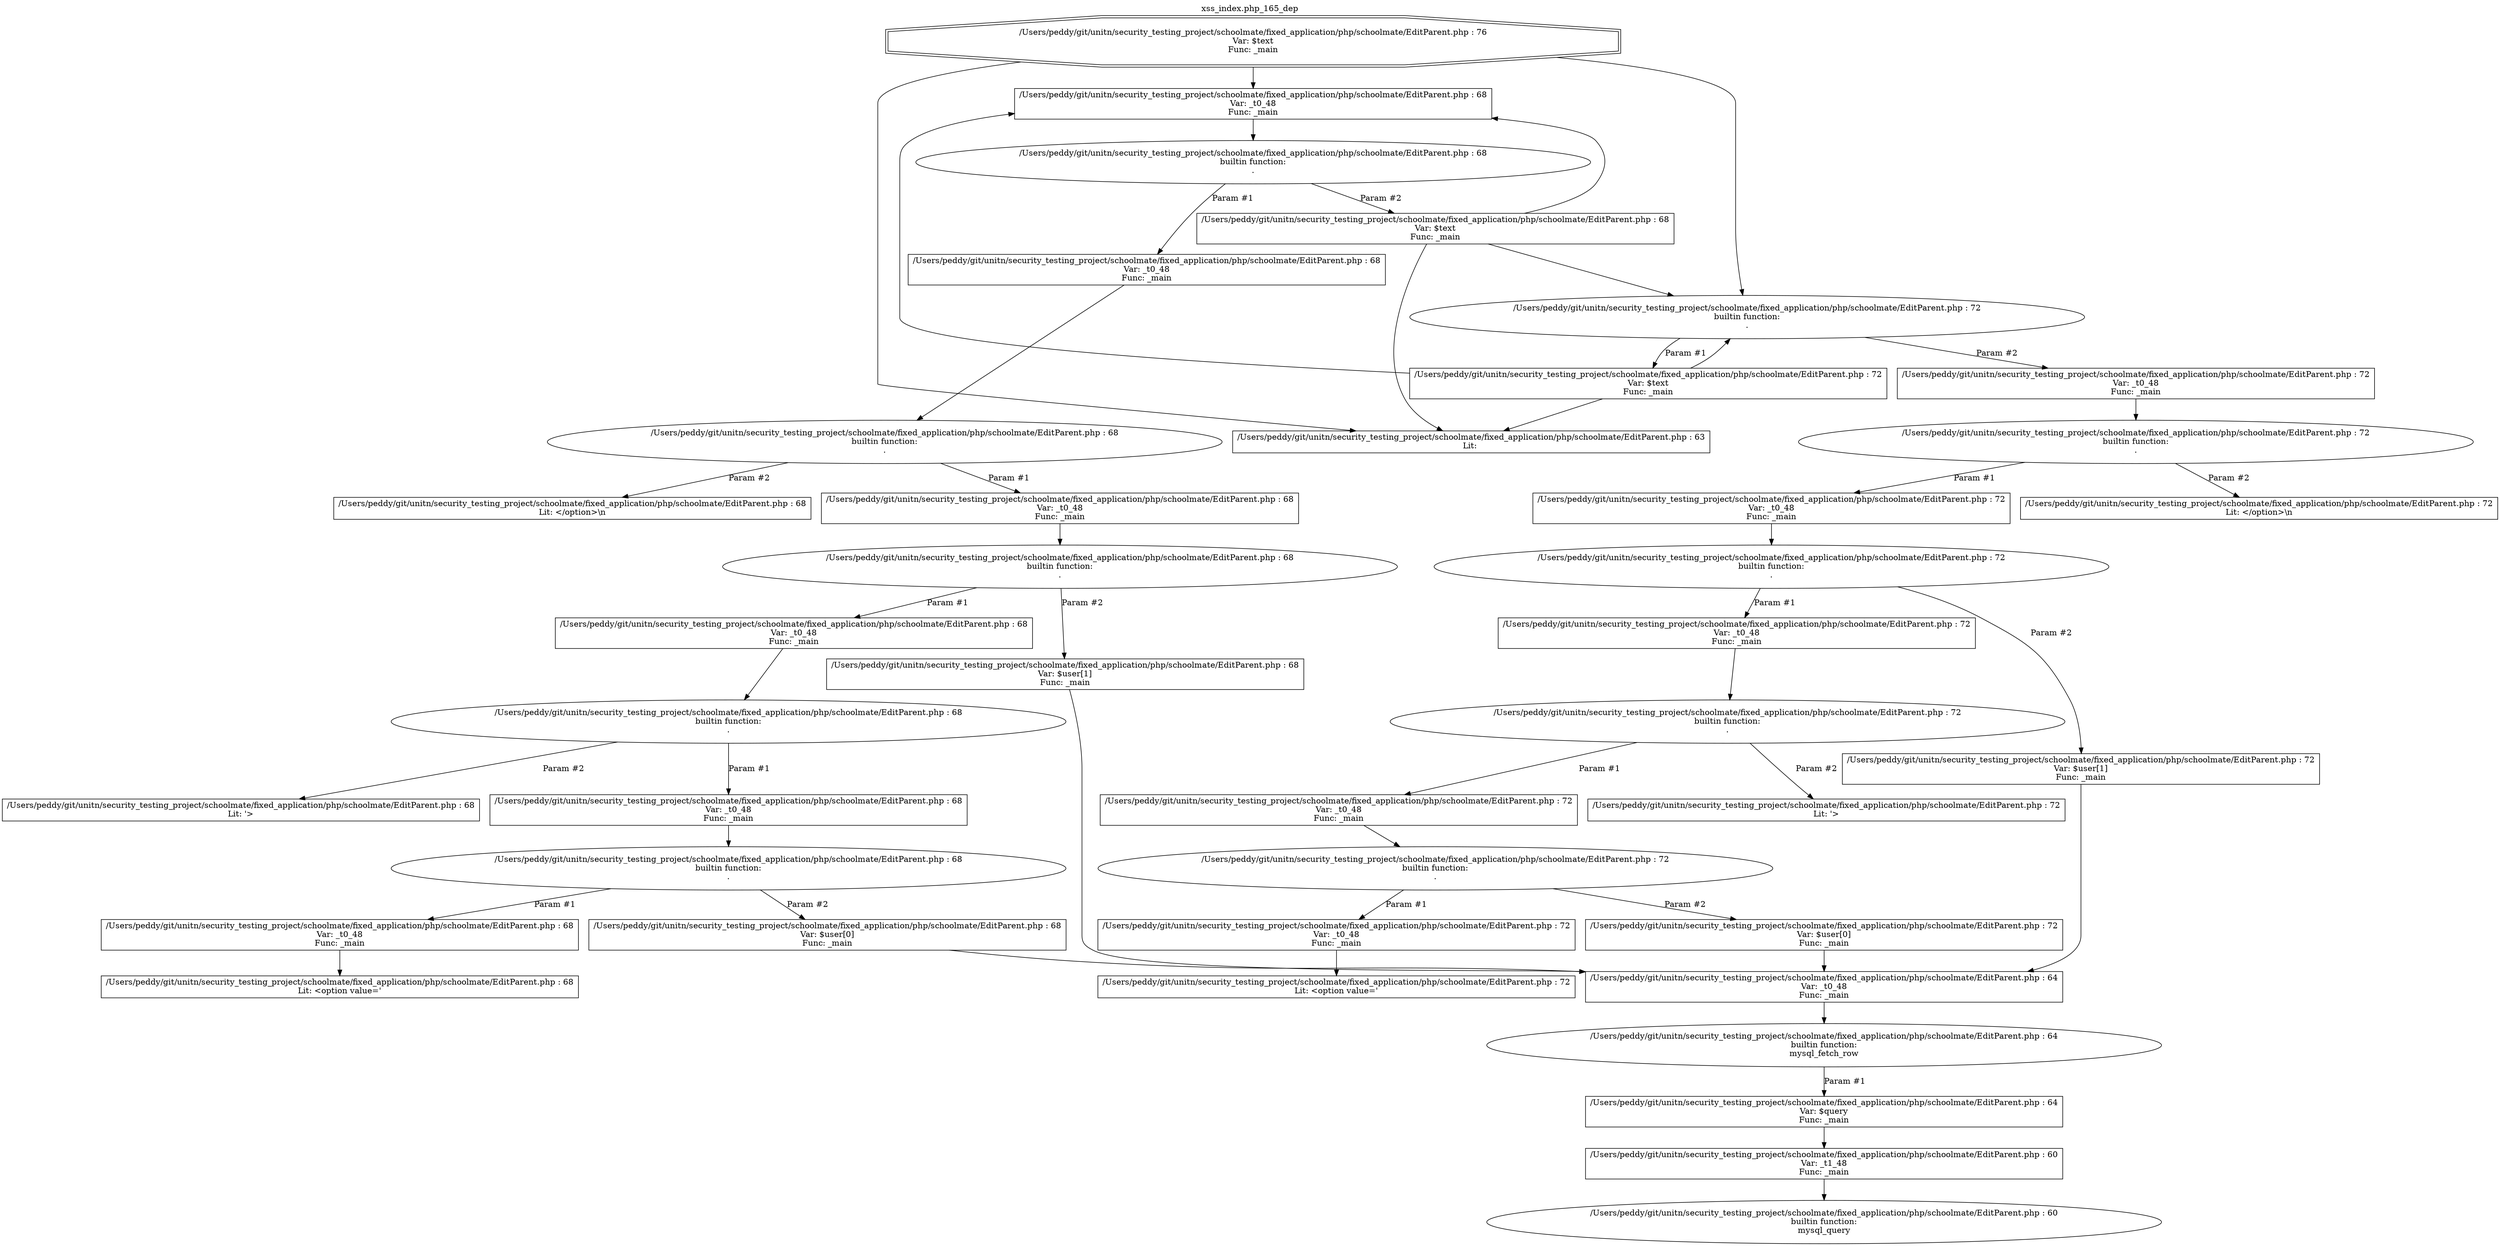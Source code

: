 digraph cfg {
  label="xss_index.php_165_dep";
  labelloc=t;
  n1 [shape=doubleoctagon, label="/Users/peddy/git/unitn/security_testing_project/schoolmate/fixed_application/php/schoolmate/EditParent.php : 76\nVar: $text\nFunc: _main\n"];
  n2 [shape=box, label="/Users/peddy/git/unitn/security_testing_project/schoolmate/fixed_application/php/schoolmate/EditParent.php : 68\nVar: _t0_48\nFunc: _main\n"];
  n3 [shape=ellipse, label="/Users/peddy/git/unitn/security_testing_project/schoolmate/fixed_application/php/schoolmate/EditParent.php : 68\nbuiltin function:\n.\n"];
  n4 [shape=box, label="/Users/peddy/git/unitn/security_testing_project/schoolmate/fixed_application/php/schoolmate/EditParent.php : 68\nVar: _t0_48\nFunc: _main\n"];
  n5 [shape=ellipse, label="/Users/peddy/git/unitn/security_testing_project/schoolmate/fixed_application/php/schoolmate/EditParent.php : 68\nbuiltin function:\n.\n"];
  n6 [shape=box, label="/Users/peddy/git/unitn/security_testing_project/schoolmate/fixed_application/php/schoolmate/EditParent.php : 68\nVar: _t0_48\nFunc: _main\n"];
  n7 [shape=ellipse, label="/Users/peddy/git/unitn/security_testing_project/schoolmate/fixed_application/php/schoolmate/EditParent.php : 68\nbuiltin function:\n.\n"];
  n8 [shape=box, label="/Users/peddy/git/unitn/security_testing_project/schoolmate/fixed_application/php/schoolmate/EditParent.php : 68\nVar: _t0_48\nFunc: _main\n"];
  n9 [shape=ellipse, label="/Users/peddy/git/unitn/security_testing_project/schoolmate/fixed_application/php/schoolmate/EditParent.php : 68\nbuiltin function:\n.\n"];
  n10 [shape=box, label="/Users/peddy/git/unitn/security_testing_project/schoolmate/fixed_application/php/schoolmate/EditParent.php : 68\nVar: _t0_48\nFunc: _main\n"];
  n11 [shape=ellipse, label="/Users/peddy/git/unitn/security_testing_project/schoolmate/fixed_application/php/schoolmate/EditParent.php : 68\nbuiltin function:\n.\n"];
  n12 [shape=box, label="/Users/peddy/git/unitn/security_testing_project/schoolmate/fixed_application/php/schoolmate/EditParent.php : 68\nVar: _t0_48\nFunc: _main\n"];
  n13 [shape=box, label="/Users/peddy/git/unitn/security_testing_project/schoolmate/fixed_application/php/schoolmate/EditParent.php : 68\nLit: <option value='\n"];
  n14 [shape=box, label="/Users/peddy/git/unitn/security_testing_project/schoolmate/fixed_application/php/schoolmate/EditParent.php : 68\nVar: $user[0]\nFunc: _main\n"];
  n15 [shape=box, label="/Users/peddy/git/unitn/security_testing_project/schoolmate/fixed_application/php/schoolmate/EditParent.php : 64\nVar: _t0_48\nFunc: _main\n"];
  n16 [shape=ellipse, label="/Users/peddy/git/unitn/security_testing_project/schoolmate/fixed_application/php/schoolmate/EditParent.php : 64\nbuiltin function:\nmysql_fetch_row\n"];
  n17 [shape=box, label="/Users/peddy/git/unitn/security_testing_project/schoolmate/fixed_application/php/schoolmate/EditParent.php : 64\nVar: $query\nFunc: _main\n"];
  n18 [shape=box, label="/Users/peddy/git/unitn/security_testing_project/schoolmate/fixed_application/php/schoolmate/EditParent.php : 60\nVar: _t1_48\nFunc: _main\n"];
  n19 [shape=ellipse, label="/Users/peddy/git/unitn/security_testing_project/schoolmate/fixed_application/php/schoolmate/EditParent.php : 60\nbuiltin function:\nmysql_query\n"];
  n20 [shape=box, label="/Users/peddy/git/unitn/security_testing_project/schoolmate/fixed_application/php/schoolmate/EditParent.php : 68\nLit: '>\n"];
  n21 [shape=box, label="/Users/peddy/git/unitn/security_testing_project/schoolmate/fixed_application/php/schoolmate/EditParent.php : 68\nVar: $user[1]\nFunc: _main\n"];
  n22 [shape=box, label="/Users/peddy/git/unitn/security_testing_project/schoolmate/fixed_application/php/schoolmate/EditParent.php : 68\nLit: </option>\\n\n"];
  n23 [shape=box, label="/Users/peddy/git/unitn/security_testing_project/schoolmate/fixed_application/php/schoolmate/EditParent.php : 68\nVar: $text\nFunc: _main\n"];
  n24 [shape=ellipse, label="/Users/peddy/git/unitn/security_testing_project/schoolmate/fixed_application/php/schoolmate/EditParent.php : 72\nbuiltin function:\n.\n"];
  n25 [shape=box, label="/Users/peddy/git/unitn/security_testing_project/schoolmate/fixed_application/php/schoolmate/EditParent.php : 72\nVar: $text\nFunc: _main\n"];
  n26 [shape=box, label="/Users/peddy/git/unitn/security_testing_project/schoolmate/fixed_application/php/schoolmate/EditParent.php : 63\nLit: \n"];
  n27 [shape=box, label="/Users/peddy/git/unitn/security_testing_project/schoolmate/fixed_application/php/schoolmate/EditParent.php : 72\nVar: _t0_48\nFunc: _main\n"];
  n28 [shape=ellipse, label="/Users/peddy/git/unitn/security_testing_project/schoolmate/fixed_application/php/schoolmate/EditParent.php : 72\nbuiltin function:\n.\n"];
  n29 [shape=box, label="/Users/peddy/git/unitn/security_testing_project/schoolmate/fixed_application/php/schoolmate/EditParent.php : 72\nVar: _t0_48\nFunc: _main\n"];
  n30 [shape=ellipse, label="/Users/peddy/git/unitn/security_testing_project/schoolmate/fixed_application/php/schoolmate/EditParent.php : 72\nbuiltin function:\n.\n"];
  n31 [shape=box, label="/Users/peddy/git/unitn/security_testing_project/schoolmate/fixed_application/php/schoolmate/EditParent.php : 72\nVar: _t0_48\nFunc: _main\n"];
  n32 [shape=ellipse, label="/Users/peddy/git/unitn/security_testing_project/schoolmate/fixed_application/php/schoolmate/EditParent.php : 72\nbuiltin function:\n.\n"];
  n33 [shape=box, label="/Users/peddy/git/unitn/security_testing_project/schoolmate/fixed_application/php/schoolmate/EditParent.php : 72\nVar: _t0_48\nFunc: _main\n"];
  n34 [shape=ellipse, label="/Users/peddy/git/unitn/security_testing_project/schoolmate/fixed_application/php/schoolmate/EditParent.php : 72\nbuiltin function:\n.\n"];
  n35 [shape=box, label="/Users/peddy/git/unitn/security_testing_project/schoolmate/fixed_application/php/schoolmate/EditParent.php : 72\nVar: _t0_48\nFunc: _main\n"];
  n36 [shape=box, label="/Users/peddy/git/unitn/security_testing_project/schoolmate/fixed_application/php/schoolmate/EditParent.php : 72\nLit: <option value='\n"];
  n37 [shape=box, label="/Users/peddy/git/unitn/security_testing_project/schoolmate/fixed_application/php/schoolmate/EditParent.php : 72\nVar: $user[0]\nFunc: _main\n"];
  n38 [shape=box, label="/Users/peddy/git/unitn/security_testing_project/schoolmate/fixed_application/php/schoolmate/EditParent.php : 72\nLit: '>\n"];
  n39 [shape=box, label="/Users/peddy/git/unitn/security_testing_project/schoolmate/fixed_application/php/schoolmate/EditParent.php : 72\nVar: $user[1]\nFunc: _main\n"];
  n40 [shape=box, label="/Users/peddy/git/unitn/security_testing_project/schoolmate/fixed_application/php/schoolmate/EditParent.php : 72\nLit: </option>\\n\n"];
  n2 -> n3;
  n4 -> n5;
  n6 -> n7;
  n8 -> n9;
  n10 -> n11;
  n12 -> n13;
  n11 -> n12[label="Param #1"];
  n11 -> n14[label="Param #2"];
  n15 -> n16;
  n18 -> n19;
  n17 -> n18;
  n16 -> n17[label="Param #1"];
  n14 -> n15;
  n9 -> n10[label="Param #1"];
  n9 -> n20[label="Param #2"];
  n7 -> n8[label="Param #1"];
  n7 -> n21[label="Param #2"];
  n21 -> n15;
  n5 -> n6[label="Param #1"];
  n5 -> n22[label="Param #2"];
  n3 -> n4[label="Param #1"];
  n3 -> n23[label="Param #2"];
  n23 -> n2;
  n23 -> n24;
  n23 -> n26;
  n25 -> n2;
  n25 -> n24;
  n25 -> n26;
  n24 -> n25[label="Param #1"];
  n24 -> n27[label="Param #2"];
  n27 -> n28;
  n29 -> n30;
  n31 -> n32;
  n33 -> n34;
  n35 -> n36;
  n34 -> n35[label="Param #1"];
  n34 -> n37[label="Param #2"];
  n37 -> n15;
  n32 -> n33[label="Param #1"];
  n32 -> n38[label="Param #2"];
  n30 -> n31[label="Param #1"];
  n30 -> n39[label="Param #2"];
  n39 -> n15;
  n28 -> n29[label="Param #1"];
  n28 -> n40[label="Param #2"];
  n1 -> n2;
  n1 -> n24;
  n1 -> n26;
}
